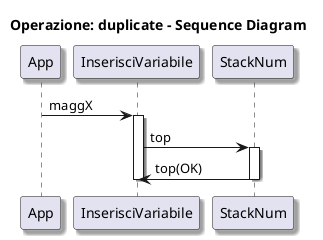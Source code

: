@startuml 
skinparam Shadowing true

title Operazione: duplicate - Sequence Diagram
App -> InserisciVariabile: maggX
activate InserisciVariabile
InserisciVariabile -> StackNum: top
activate StackNum
StackNum -> InserisciVariabile: top(OK)
deactivate StackNum
deactivate InserisciVariabile 
@endumlperazione